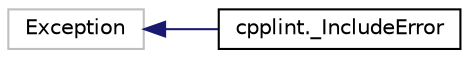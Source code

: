 digraph "Graphical Class Hierarchy"
{
  edge [fontname="Helvetica",fontsize="10",labelfontname="Helvetica",labelfontsize="10"];
  node [fontname="Helvetica",fontsize="10",shape=record];
  rankdir="LR";
  Node12 [label="Exception",height=0.2,width=0.4,color="grey75", fillcolor="white", style="filled"];
  Node12 -> Node0 [dir="back",color="midnightblue",fontsize="10",style="solid",fontname="Helvetica"];
  Node0 [label="cpplint._IncludeError",height=0.2,width=0.4,color="black", fillcolor="white", style="filled",URL="$classcpplint_1_1__IncludeError.html"];
}
